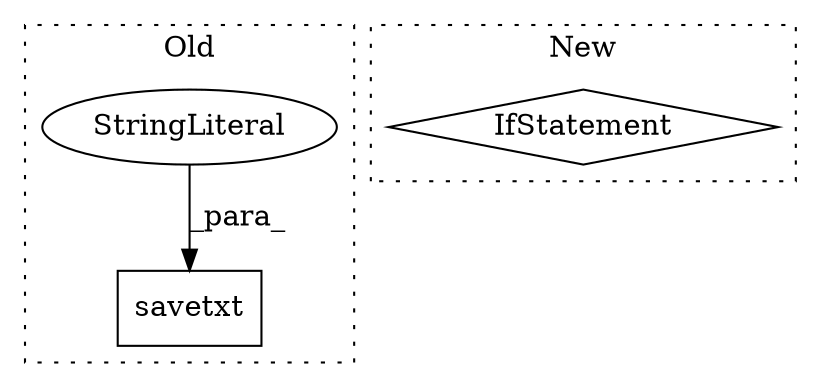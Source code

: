 digraph G {
subgraph cluster0 {
1 [label="savetxt" a="32" s="5686,5745" l="8,1" shape="box"];
3 [label="StringLiteral" a="45" s="5741" l="4" shape="ellipse"];
label = "Old";
style="dotted";
}
subgraph cluster1 {
2 [label="IfStatement" a="25" s="5796,5814" l="4,2" shape="diamond"];
label = "New";
style="dotted";
}
3 -> 1 [label="_para_"];
}